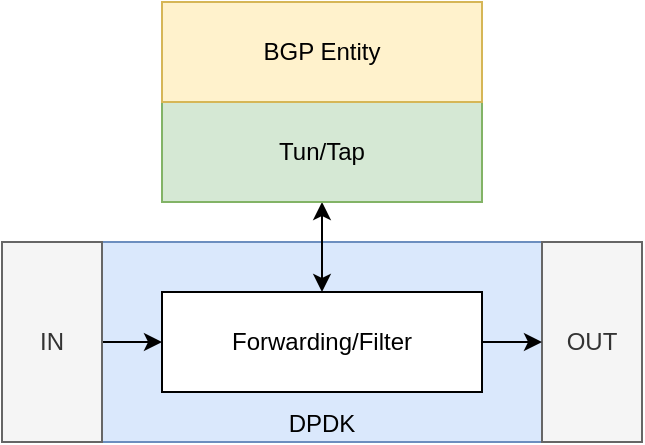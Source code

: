 <mxfile version="12.3.9" type="github" pages="1">
  <diagram id="NSl42ijT1unhl8PalOJW" name="Page-1">
    <mxGraphModel dx="1038" dy="580" grid="1" gridSize="10" guides="1" tooltips="1" connect="1" arrows="1" fold="1" page="1" pageScale="1" pageWidth="850" pageHeight="1100" math="0" shadow="0">
      <root>
        <mxCell id="0"/>
        <mxCell id="1" parent="0"/>
        <mxCell id="dnBPCVc1z-DArwMIPLX7-1" value="DPDK" style="rounded=0;whiteSpace=wrap;html=1;fillColor=#dae8fc;strokeColor=#6c8ebf;verticalAlign=bottom;align=center;" vertex="1" parent="1">
          <mxGeometry x="280" y="240" width="320" height="100" as="geometry"/>
        </mxCell>
        <mxCell id="dnBPCVc1z-DArwMIPLX7-8" value="" style="edgeStyle=orthogonalEdgeStyle;rounded=0;orthogonalLoop=1;jettySize=auto;html=1;startArrow=classic;startFill=1;" edge="1" parent="1" source="dnBPCVc1z-DArwMIPLX7-3" target="dnBPCVc1z-DArwMIPLX7-7">
          <mxGeometry relative="1" as="geometry"/>
        </mxCell>
        <mxCell id="dnBPCVc1z-DArwMIPLX7-3" value="Tun/Tap" style="rounded=0;whiteSpace=wrap;html=1;fillColor=#d5e8d4;strokeColor=#82b366;" vertex="1" parent="1">
          <mxGeometry x="360" y="170" width="160" height="50" as="geometry"/>
        </mxCell>
        <mxCell id="dnBPCVc1z-DArwMIPLX7-9" value="" style="edgeStyle=orthogonalEdgeStyle;rounded=0;orthogonalLoop=1;jettySize=auto;html=1;startArrow=none;startFill=0;" edge="1" parent="1" source="dnBPCVc1z-DArwMIPLX7-5" target="dnBPCVc1z-DArwMIPLX7-7">
          <mxGeometry relative="1" as="geometry"/>
        </mxCell>
        <mxCell id="dnBPCVc1z-DArwMIPLX7-5" value="IN" style="rounded=0;whiteSpace=wrap;html=1;align=center;fillColor=#f5f5f5;strokeColor=#666666;fontColor=#333333;" vertex="1" parent="1">
          <mxGeometry x="280" y="240" width="50" height="100" as="geometry"/>
        </mxCell>
        <mxCell id="dnBPCVc1z-DArwMIPLX7-6" value="OUT" style="rounded=0;whiteSpace=wrap;html=1;align=center;fillColor=#f5f5f5;strokeColor=#666666;fontColor=#333333;" vertex="1" parent="1">
          <mxGeometry x="550" y="240" width="50" height="100" as="geometry"/>
        </mxCell>
        <mxCell id="dnBPCVc1z-DArwMIPLX7-10" value="" style="edgeStyle=orthogonalEdgeStyle;rounded=0;orthogonalLoop=1;jettySize=auto;html=1;startArrow=none;startFill=0;" edge="1" parent="1" source="dnBPCVc1z-DArwMIPLX7-7" target="dnBPCVc1z-DArwMIPLX7-6">
          <mxGeometry relative="1" as="geometry"/>
        </mxCell>
        <mxCell id="dnBPCVc1z-DArwMIPLX7-7" value="Forwarding/Filter" style="rounded=0;whiteSpace=wrap;html=1;align=center;" vertex="1" parent="1">
          <mxGeometry x="360" y="265" width="160" height="50" as="geometry"/>
        </mxCell>
        <mxCell id="dnBPCVc1z-DArwMIPLX7-11" value="BGP Entity" style="rounded=0;whiteSpace=wrap;html=1;align=center;fillColor=#fff2cc;strokeColor=#d6b656;" vertex="1" parent="1">
          <mxGeometry x="360" y="120" width="160" height="50" as="geometry"/>
        </mxCell>
      </root>
    </mxGraphModel>
  </diagram>
</mxfile>
